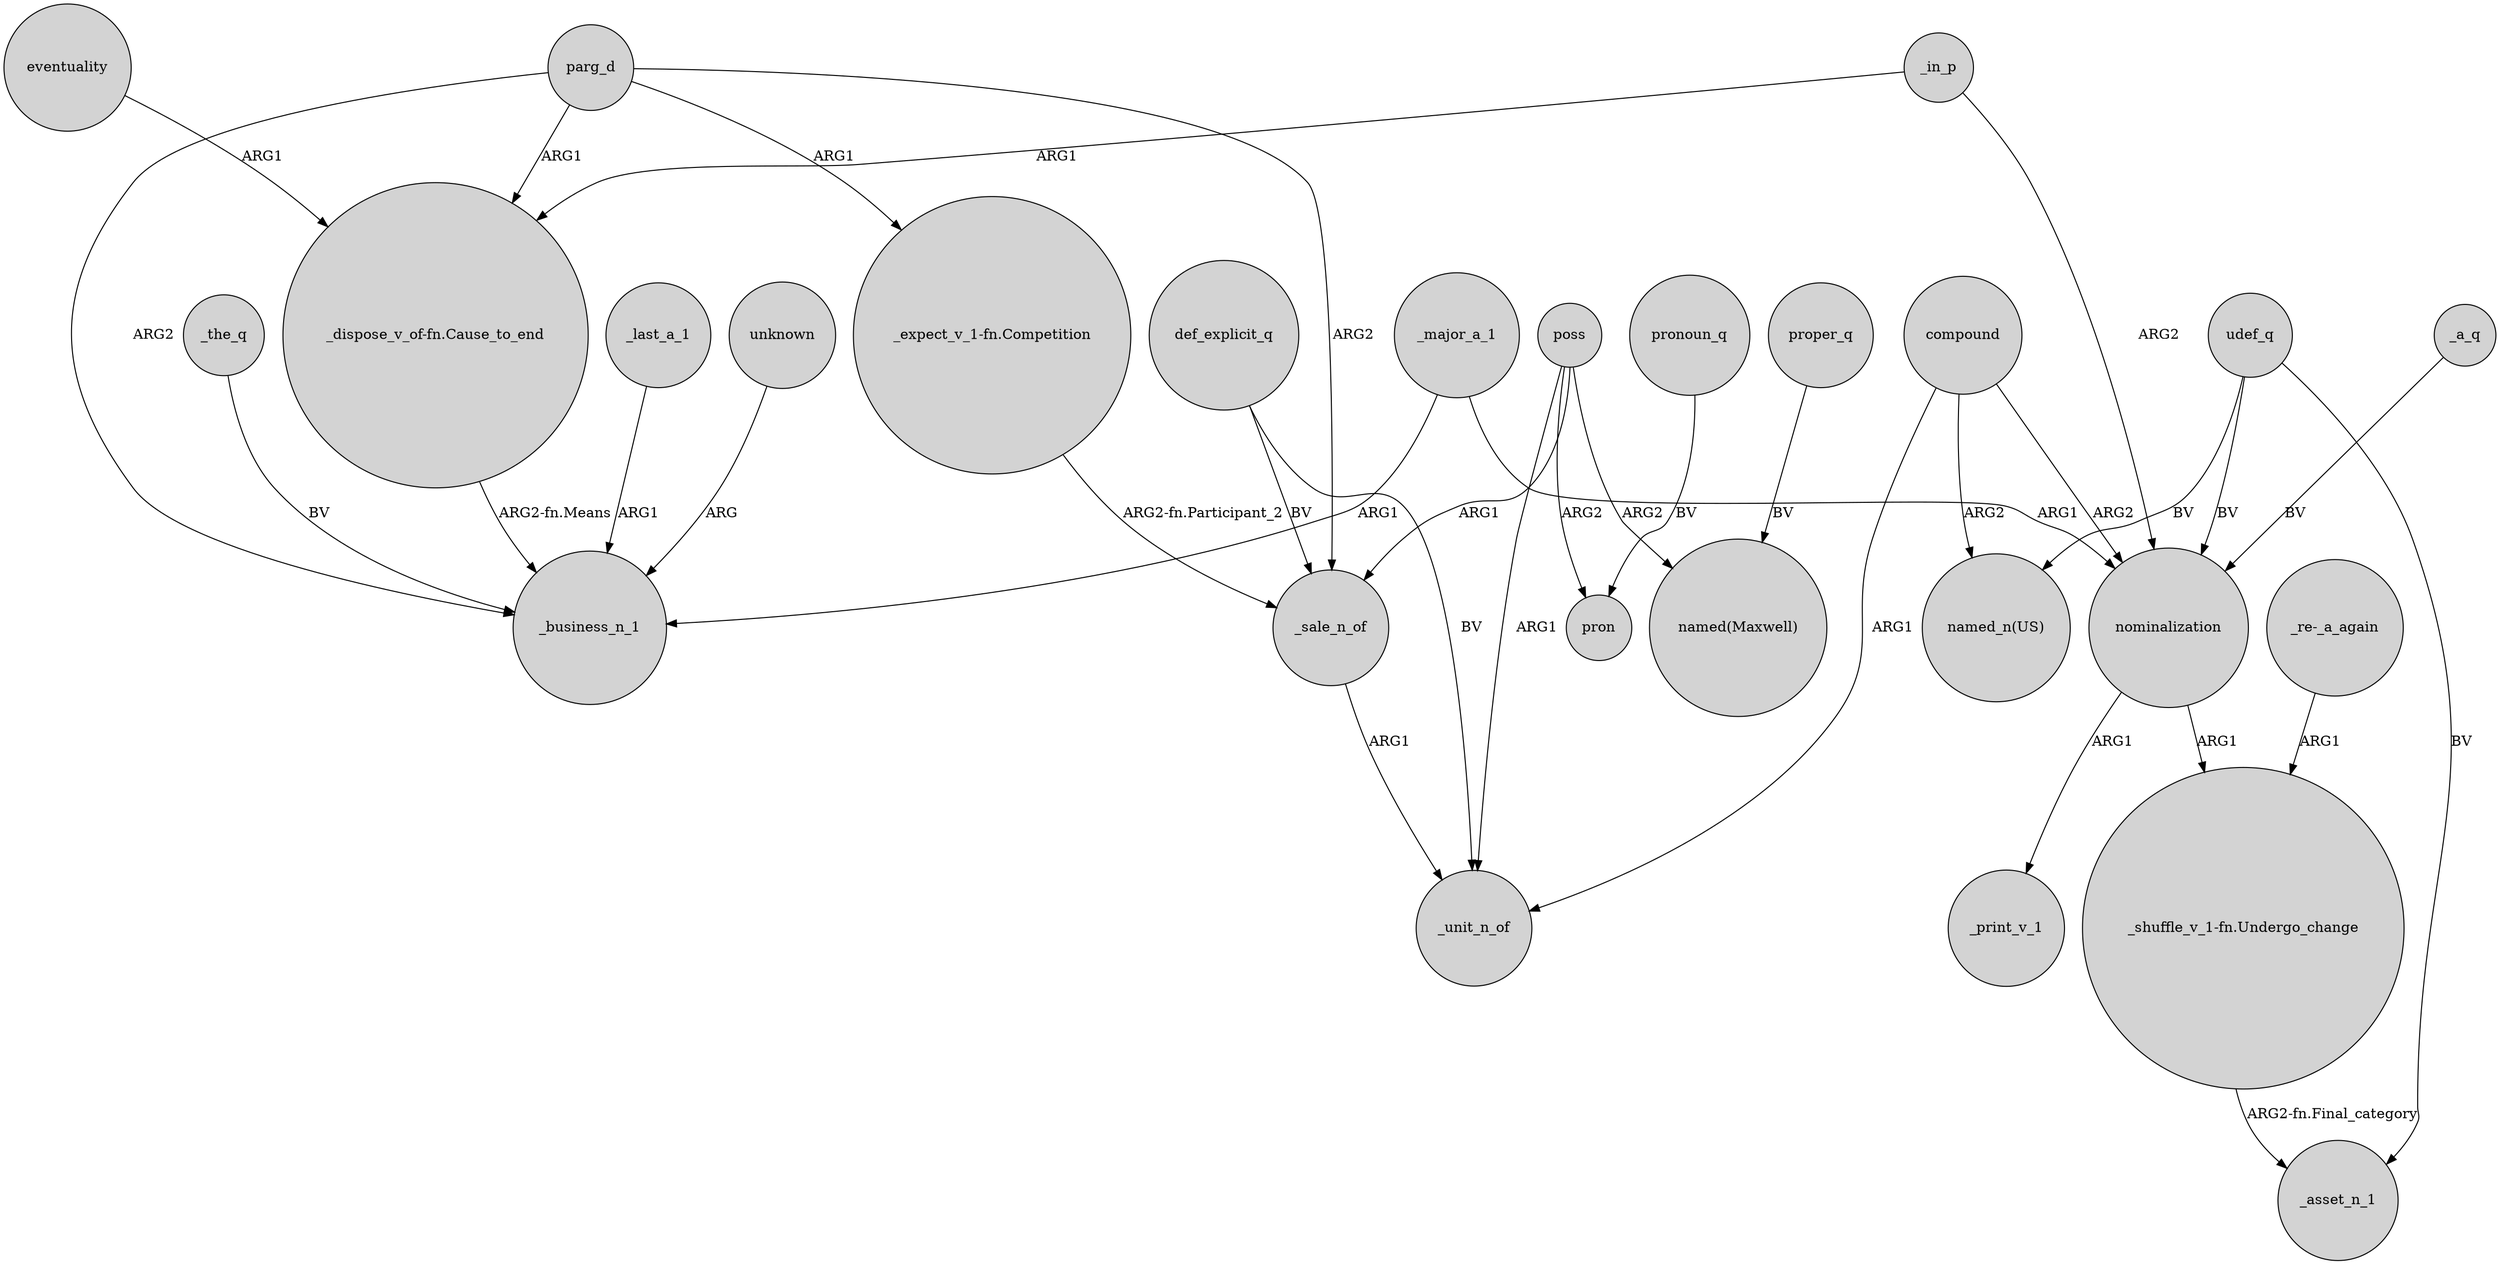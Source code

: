digraph {
	node [shape=circle style=filled]
	nominalization -> _print_v_1 [label=ARG1]
	_a_q -> nominalization [label=BV]
	_major_a_1 -> _business_n_1 [label=ARG1]
	_major_a_1 -> nominalization [label=ARG1]
	"_expect_v_1-fn.Competition" -> _sale_n_of [label="ARG2-fn.Participant_2"]
	_last_a_1 -> _business_n_1 [label=ARG1]
	udef_q -> nominalization [label=BV]
	_the_q -> _business_n_1 [label=BV]
	parg_d -> _business_n_1 [label=ARG2]
	eventuality -> "_dispose_v_of-fn.Cause_to_end" [label=ARG1]
	parg_d -> "_dispose_v_of-fn.Cause_to_end" [label=ARG1]
	udef_q -> _asset_n_1 [label=BV]
	"_dispose_v_of-fn.Cause_to_end" -> _business_n_1 [label="ARG2-fn.Means"]
	unknown -> _business_n_1 [label=ARG]
	compound -> nominalization [label=ARG2]
	"_re-_a_again" -> "_shuffle_v_1-fn.Undergo_change" [label=ARG1]
	pronoun_q -> pron [label=BV]
	def_explicit_q -> _sale_n_of [label=BV]
	poss -> pron [label=ARG2]
	parg_d -> _sale_n_of [label=ARG2]
	def_explicit_q -> _unit_n_of [label=BV]
	poss -> _sale_n_of [label=ARG1]
	"_shuffle_v_1-fn.Undergo_change" -> _asset_n_1 [label="ARG2-fn.Final_category"]
	proper_q -> "named(Maxwell)" [label=BV]
	_sale_n_of -> _unit_n_of [label=ARG1]
	parg_d -> "_expect_v_1-fn.Competition" [label=ARG1]
	poss -> "named(Maxwell)" [label=ARG2]
	poss -> _unit_n_of [label=ARG1]
	compound -> _unit_n_of [label=ARG1]
	_in_p -> nominalization [label=ARG2]
	nominalization -> "_shuffle_v_1-fn.Undergo_change" [label=ARG1]
	compound -> "named_n(US)" [label=ARG2]
	udef_q -> "named_n(US)" [label=BV]
	_in_p -> "_dispose_v_of-fn.Cause_to_end" [label=ARG1]
}
